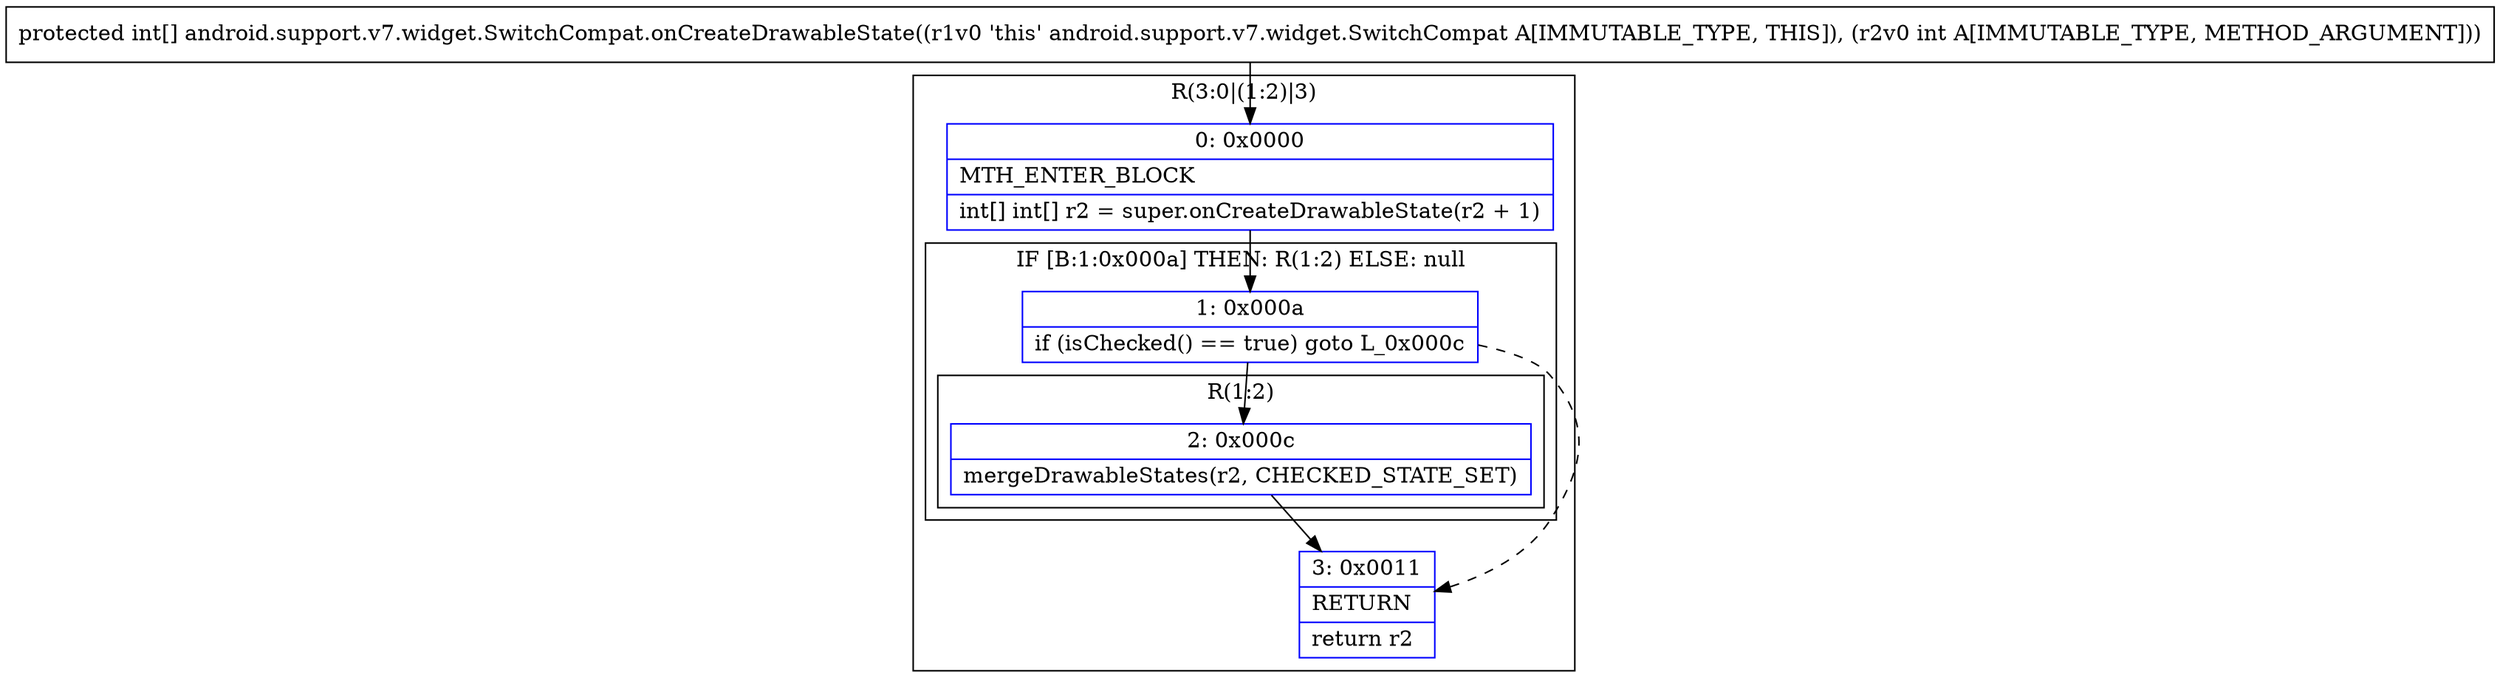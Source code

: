 digraph "CFG forandroid.support.v7.widget.SwitchCompat.onCreateDrawableState(I)[I" {
subgraph cluster_Region_1990550213 {
label = "R(3:0|(1:2)|3)";
node [shape=record,color=blue];
Node_0 [shape=record,label="{0\:\ 0x0000|MTH_ENTER_BLOCK\l|int[] int[] r2 = super.onCreateDrawableState(r2 + 1)\l}"];
subgraph cluster_IfRegion_2100696900 {
label = "IF [B:1:0x000a] THEN: R(1:2) ELSE: null";
node [shape=record,color=blue];
Node_1 [shape=record,label="{1\:\ 0x000a|if (isChecked() == true) goto L_0x000c\l}"];
subgraph cluster_Region_395177344 {
label = "R(1:2)";
node [shape=record,color=blue];
Node_2 [shape=record,label="{2\:\ 0x000c|mergeDrawableStates(r2, CHECKED_STATE_SET)\l}"];
}
}
Node_3 [shape=record,label="{3\:\ 0x0011|RETURN\l|return r2\l}"];
}
MethodNode[shape=record,label="{protected int[] android.support.v7.widget.SwitchCompat.onCreateDrawableState((r1v0 'this' android.support.v7.widget.SwitchCompat A[IMMUTABLE_TYPE, THIS]), (r2v0 int A[IMMUTABLE_TYPE, METHOD_ARGUMENT])) }"];
MethodNode -> Node_0;
Node_0 -> Node_1;
Node_1 -> Node_2;
Node_1 -> Node_3[style=dashed];
Node_2 -> Node_3;
}

